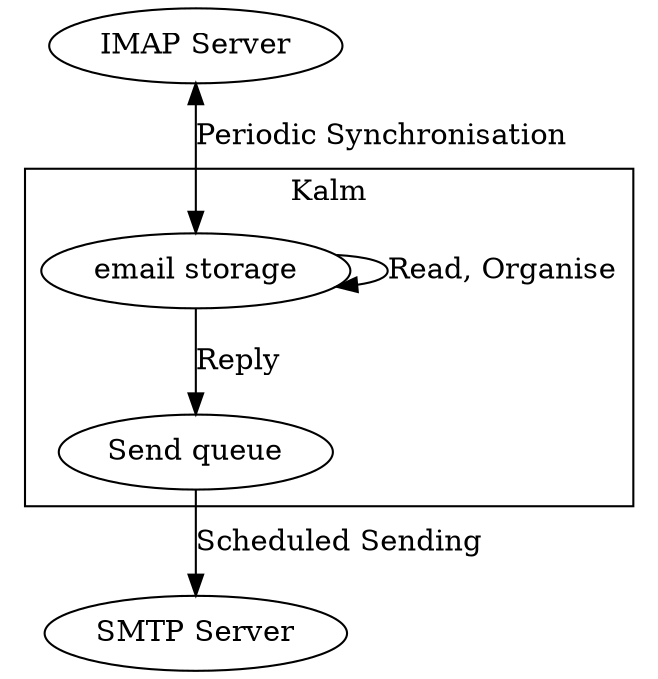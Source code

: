 digraph world {

  imap_server [label="IMAP Server"];

  subgraph cluster_kalm {
    label = "Kalm";
  

    storage [label="email storage"];
    queue [label="Send queue"];

    storage -> storage [label="Read, Organise"];
    storage -> queue [label="Reply"];

  }
  imap_server -> storage  [label="Periodic Synchronisation", dir=both];
  queue -> smtp_server  [label="Scheduled Sending"];

  smtp_server [label="SMTP Server"];
}
